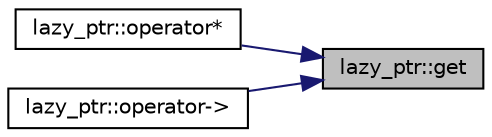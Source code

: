 digraph "lazy_ptr::get"
{
 // LATEX_PDF_SIZE
  edge [fontname="Helvetica",fontsize="10",labelfontname="Helvetica",labelfontsize="10"];
  node [fontname="Helvetica",fontsize="10",shape=record];
  rankdir="RL";
  Node1 [label="lazy_ptr::get",height=0.2,width=0.4,color="black", fillcolor="grey75", style="filled", fontcolor="black",tooltip=" "];
  Node1 -> Node2 [dir="back",color="midnightblue",fontsize="10",style="solid",fontname="Helvetica"];
  Node2 [label="lazy_ptr::operator*",height=0.2,width=0.4,color="black", fillcolor="white", style="filled",URL="$classlazy__ptr.html#a36d4fd776621f8527bc9d5dd3ea39998",tooltip=" "];
  Node1 -> Node3 [dir="back",color="midnightblue",fontsize="10",style="solid",fontname="Helvetica"];
  Node3 [label="lazy_ptr::operator-\>",height=0.2,width=0.4,color="black", fillcolor="white", style="filled",URL="$classlazy__ptr.html#a9ebe321af2584e87744aa16967e55fc6",tooltip=" "];
}
